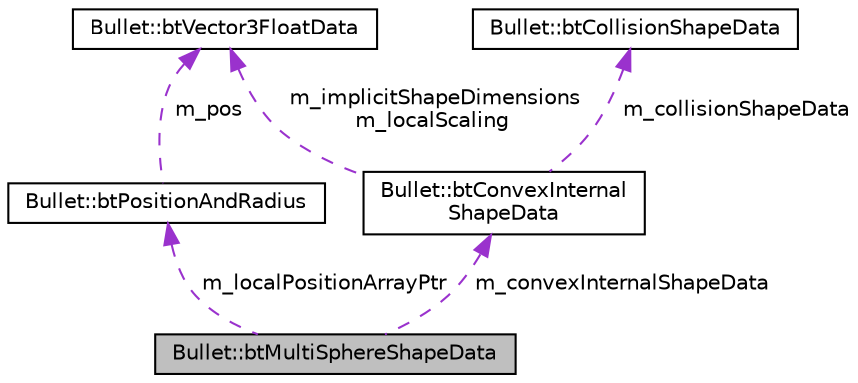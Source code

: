 digraph "Bullet::btMultiSphereShapeData"
{
  edge [fontname="Helvetica",fontsize="10",labelfontname="Helvetica",labelfontsize="10"];
  node [fontname="Helvetica",fontsize="10",shape=record];
  Node1 [label="Bullet::btMultiSphereShapeData",height=0.2,width=0.4,color="black", fillcolor="grey75", style="filled", fontcolor="black"];
  Node2 -> Node1 [dir="back",color="darkorchid3",fontsize="10",style="dashed",label=" m_localPositionArrayPtr" ];
  Node2 [label="Bullet::btPositionAndRadius",height=0.2,width=0.4,color="black", fillcolor="white", style="filled",URL="$class_bullet_1_1bt_position_and_radius.html"];
  Node3 -> Node2 [dir="back",color="darkorchid3",fontsize="10",style="dashed",label=" m_pos" ];
  Node3 [label="Bullet::btVector3FloatData",height=0.2,width=0.4,color="black", fillcolor="white", style="filled",URL="$class_bullet_1_1bt_vector3_float_data.html"];
  Node4 -> Node1 [dir="back",color="darkorchid3",fontsize="10",style="dashed",label=" m_convexInternalShapeData" ];
  Node4 [label="Bullet::btConvexInternal\lShapeData",height=0.2,width=0.4,color="black", fillcolor="white", style="filled",URL="$class_bullet_1_1bt_convex_internal_shape_data.html"];
  Node3 -> Node4 [dir="back",color="darkorchid3",fontsize="10",style="dashed",label=" m_implicitShapeDimensions\nm_localScaling" ];
  Node5 -> Node4 [dir="back",color="darkorchid3",fontsize="10",style="dashed",label=" m_collisionShapeData" ];
  Node5 [label="Bullet::btCollisionShapeData",height=0.2,width=0.4,color="black", fillcolor="white", style="filled",URL="$class_bullet_1_1bt_collision_shape_data.html"];
}
